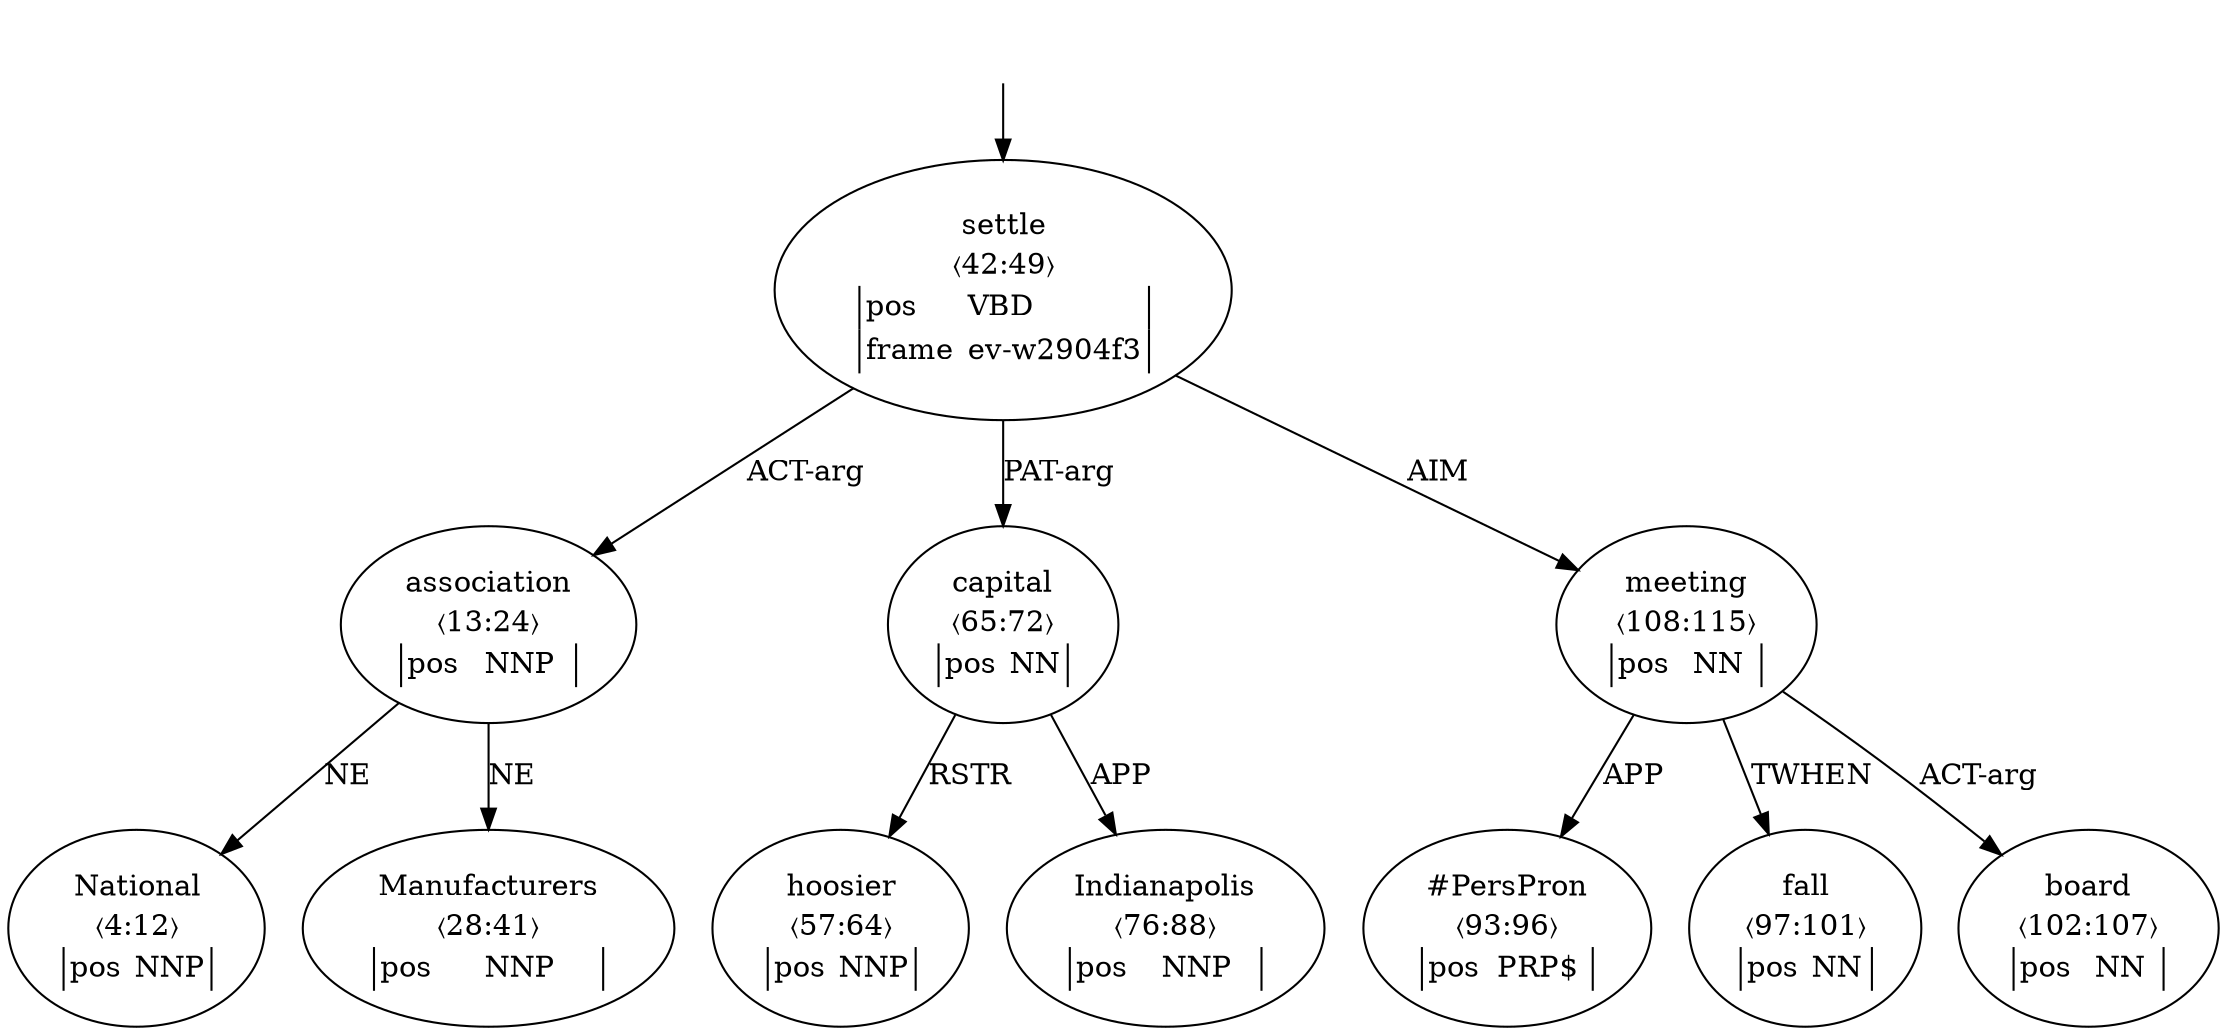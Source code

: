 digraph "20010003" {
  top [ style=invis ];
  top -> 5;
  1 [ label=<<table align="center" border="0" cellspacing="0"><tr><td colspan="2">National</td></tr><tr><td colspan="2">〈4:12〉</td></tr><tr><td sides="l" border="1" align="left">pos</td><td sides="r" border="1" align="left">NNP</td></tr></table>> ];
  2 [ label=<<table align="center" border="0" cellspacing="0"><tr><td colspan="2">association</td></tr><tr><td colspan="2">〈13:24〉</td></tr><tr><td sides="l" border="1" align="left">pos</td><td sides="r" border="1" align="left">NNP</td></tr></table>> ];
  4 [ label=<<table align="center" border="0" cellspacing="0"><tr><td colspan="2">Manufacturers</td></tr><tr><td colspan="2">〈28:41〉</td></tr><tr><td sides="l" border="1" align="left">pos</td><td sides="r" border="1" align="left">NNP</td></tr></table>> ];
  5 [ label=<<table align="center" border="0" cellspacing="0"><tr><td colspan="2">settle</td></tr><tr><td colspan="2">〈42:49〉</td></tr><tr><td sides="l" border="1" align="left">pos</td><td sides="r" border="1" align="left">VBD</td></tr><tr><td sides="l" border="1" align="left">frame</td><td sides="r" border="1" align="left">ev-w2904f3</td></tr></table>> ];
  8 [ label=<<table align="center" border="0" cellspacing="0"><tr><td colspan="2">hoosier</td></tr><tr><td colspan="2">〈57:64〉</td></tr><tr><td sides="l" border="1" align="left">pos</td><td sides="r" border="1" align="left">NNP</td></tr></table>> ];
  9 [ label=<<table align="center" border="0" cellspacing="0"><tr><td colspan="2">capital</td></tr><tr><td colspan="2">〈65:72〉</td></tr><tr><td sides="l" border="1" align="left">pos</td><td sides="r" border="1" align="left">NN</td></tr></table>> ];
  11 [ label=<<table align="center" border="0" cellspacing="0"><tr><td colspan="2">Indianapolis</td></tr><tr><td colspan="2">〈76:88〉</td></tr><tr><td sides="l" border="1" align="left">pos</td><td sides="r" border="1" align="left">NNP</td></tr></table>> ];
  13 [ label=<<table align="center" border="0" cellspacing="0"><tr><td colspan="2">#PersPron</td></tr><tr><td colspan="2">〈93:96〉</td></tr><tr><td sides="l" border="1" align="left">pos</td><td sides="r" border="1" align="left">PRP$</td></tr></table>> ];
  14 [ label=<<table align="center" border="0" cellspacing="0"><tr><td colspan="2">fall</td></tr><tr><td colspan="2">〈97:101〉</td></tr><tr><td sides="l" border="1" align="left">pos</td><td sides="r" border="1" align="left">NN</td></tr></table>> ];
  15 [ label=<<table align="center" border="0" cellspacing="0"><tr><td colspan="2">board</td></tr><tr><td colspan="2">〈102:107〉</td></tr><tr><td sides="l" border="1" align="left">pos</td><td sides="r" border="1" align="left">NN</td></tr></table>> ];
  16 [ label=<<table align="center" border="0" cellspacing="0"><tr><td colspan="2">meeting</td></tr><tr><td colspan="2">〈108:115〉</td></tr><tr><td sides="l" border="1" align="left">pos</td><td sides="r" border="1" align="left">NN</td></tr></table>> ];
  16 -> 14 [ label="TWHEN" ];
  16 -> 13 [ label="APP" ];
  2 -> 1 [ label="NE" ];
  5 -> 2 [ label="ACT-arg" ];
  2 -> 4 [ label="NE" ];
  5 -> 9 [ label="PAT-arg" ];
  5 -> 16 [ label="AIM" ];
  9 -> 11 [ label="APP" ];
  9 -> 8 [ label="RSTR" ];
  16 -> 15 [ label="ACT-arg" ];
}

